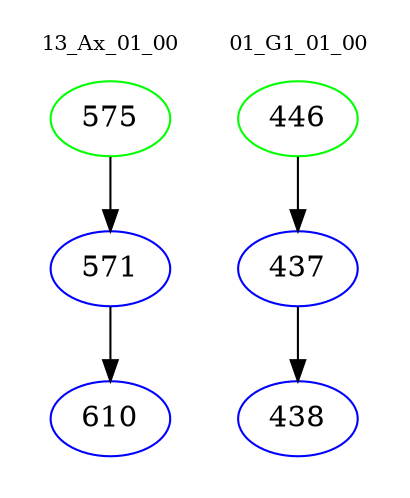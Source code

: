 digraph{
subgraph cluster_0 {
color = white
label = "13_Ax_01_00";
fontsize=10;
T0_575 [label="575", color="green"]
T0_575 -> T0_571 [color="black"]
T0_571 [label="571", color="blue"]
T0_571 -> T0_610 [color="black"]
T0_610 [label="610", color="blue"]
}
subgraph cluster_1 {
color = white
label = "01_G1_01_00";
fontsize=10;
T1_446 [label="446", color="green"]
T1_446 -> T1_437 [color="black"]
T1_437 [label="437", color="blue"]
T1_437 -> T1_438 [color="black"]
T1_438 [label="438", color="blue"]
}
}
